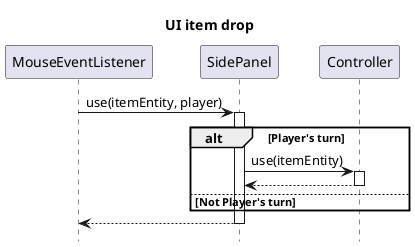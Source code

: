 @startuml
'https://plantuml.com/sequence-diagram

title UI item drop
hide footbox
autoactivate on
participant MouseEventListener
participant SidePanel
participant Controller

MouseEventListener -> SidePanel : use(itemEntity, player)
    alt Player's turn
    SidePanel -> Controller : use(itemEntity)
    return
    else Not Player's turn
    end
return
@enduml